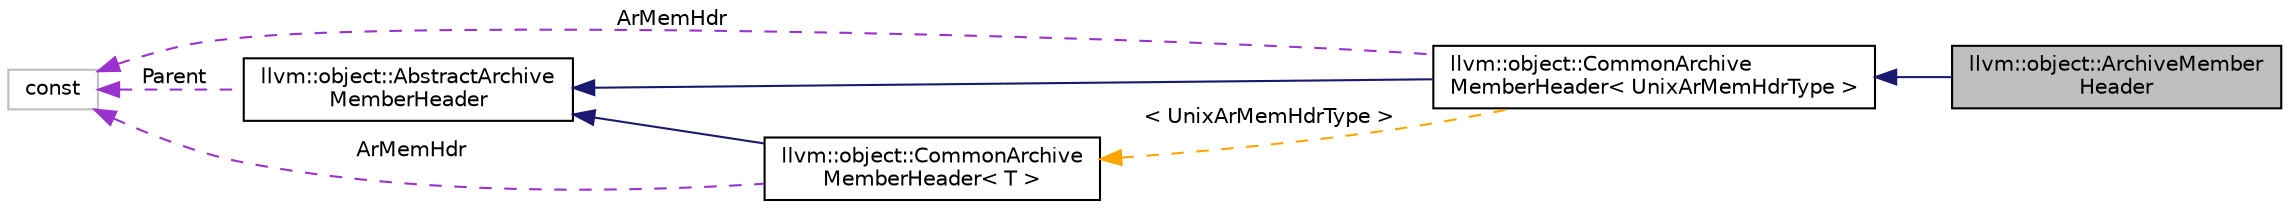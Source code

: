 digraph "llvm::object::ArchiveMemberHeader"
{
 // LATEX_PDF_SIZE
  bgcolor="transparent";
  edge [fontname="Helvetica",fontsize="10",labelfontname="Helvetica",labelfontsize="10"];
  node [fontname="Helvetica",fontsize="10",shape=record];
  rankdir="LR";
  Node1 [label="llvm::object::ArchiveMember\lHeader",height=0.2,width=0.4,color="black", fillcolor="grey75", style="filled", fontcolor="black",tooltip=" "];
  Node2 -> Node1 [dir="back",color="midnightblue",fontsize="10",style="solid",fontname="Helvetica"];
  Node2 [label="llvm::object::CommonArchive\lMemberHeader\< UnixArMemHdrType \>",height=0.2,width=0.4,color="black",URL="$classllvm_1_1object_1_1CommonArchiveMemberHeader.html",tooltip=" "];
  Node3 -> Node2 [dir="back",color="midnightblue",fontsize="10",style="solid",fontname="Helvetica"];
  Node3 [label="llvm::object::AbstractArchive\lMemberHeader",height=0.2,width=0.4,color="black",URL="$classllvm_1_1object_1_1AbstractArchiveMemberHeader.html",tooltip=" "];
  Node4 -> Node3 [dir="back",color="darkorchid3",fontsize="10",style="dashed",label=" Parent" ,fontname="Helvetica"];
  Node4 [label="const",height=0.2,width=0.4,color="grey75",tooltip=" "];
  Node4 -> Node2 [dir="back",color="darkorchid3",fontsize="10",style="dashed",label=" ArMemHdr" ,fontname="Helvetica"];
  Node5 -> Node2 [dir="back",color="orange",fontsize="10",style="dashed",label=" \< UnixArMemHdrType \>" ,fontname="Helvetica"];
  Node5 [label="llvm::object::CommonArchive\lMemberHeader\< T \>",height=0.2,width=0.4,color="black",URL="$classllvm_1_1object_1_1CommonArchiveMemberHeader.html",tooltip=" "];
  Node3 -> Node5 [dir="back",color="midnightblue",fontsize="10",style="solid",fontname="Helvetica"];
  Node4 -> Node5 [dir="back",color="darkorchid3",fontsize="10",style="dashed",label=" ArMemHdr" ,fontname="Helvetica"];
}

